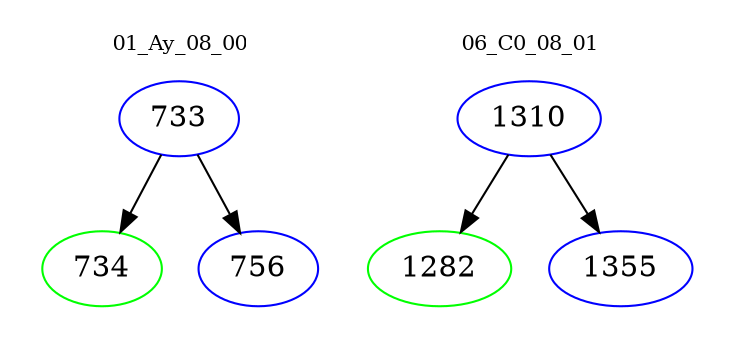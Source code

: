 digraph{
subgraph cluster_0 {
color = white
label = "01_Ay_08_00";
fontsize=10;
T0_733 [label="733", color="blue"]
T0_733 -> T0_734 [color="black"]
T0_734 [label="734", color="green"]
T0_733 -> T0_756 [color="black"]
T0_756 [label="756", color="blue"]
}
subgraph cluster_1 {
color = white
label = "06_C0_08_01";
fontsize=10;
T1_1310 [label="1310", color="blue"]
T1_1310 -> T1_1282 [color="black"]
T1_1282 [label="1282", color="green"]
T1_1310 -> T1_1355 [color="black"]
T1_1355 [label="1355", color="blue"]
}
}
